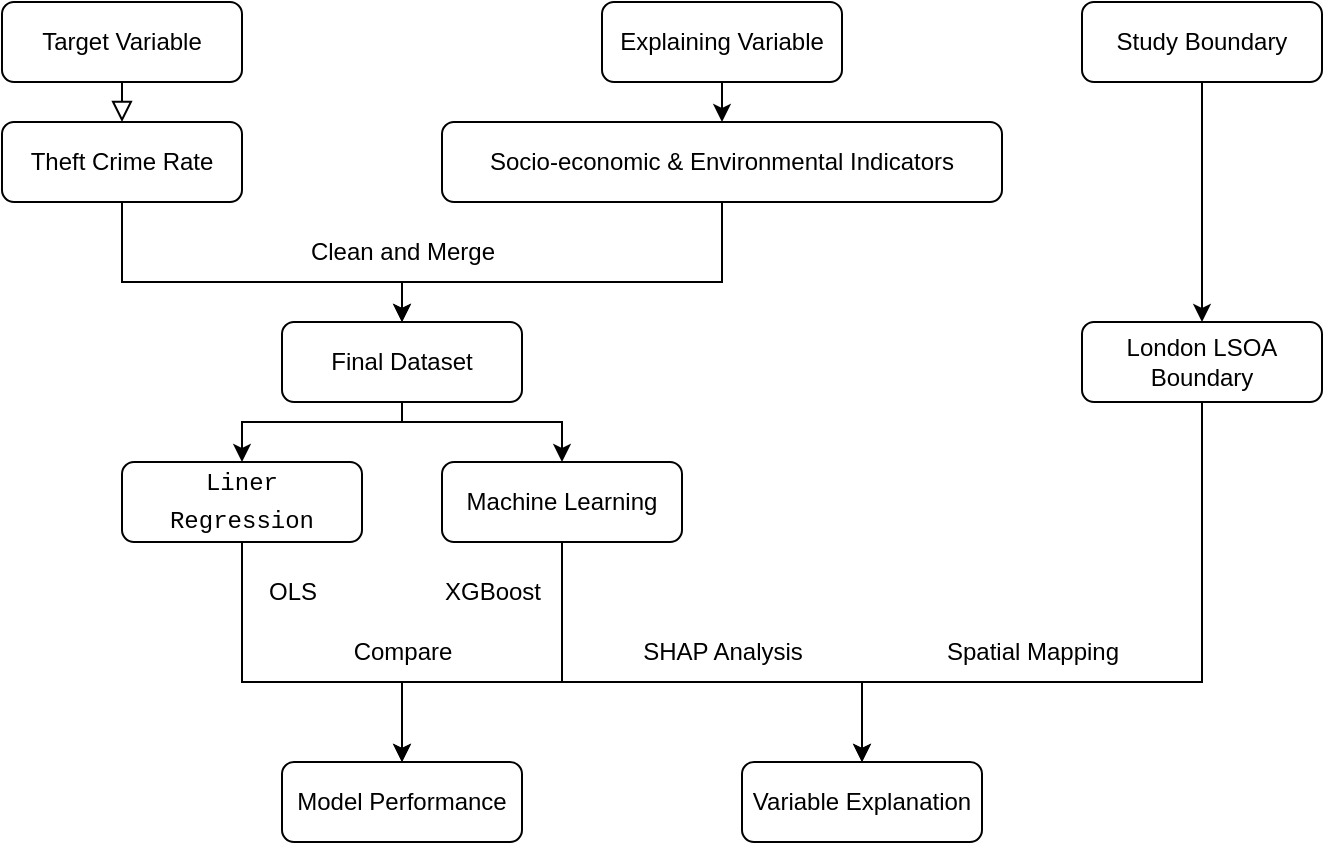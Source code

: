 <mxfile version="26.2.12">
  <diagram id="C5RBs43oDa-KdzZeNtuy" name="Page-1">
    <mxGraphModel dx="940" dy="640" grid="1" gridSize="10" guides="0" tooltips="1" connect="1" arrows="0" fold="1" page="1" pageScale="1" pageWidth="827" pageHeight="1169" math="0" shadow="0">
      <root>
        <mxCell id="WIyWlLk6GJQsqaUBKTNV-0" />
        <mxCell id="WIyWlLk6GJQsqaUBKTNV-1" parent="WIyWlLk6GJQsqaUBKTNV-0" />
        <mxCell id="WIyWlLk6GJQsqaUBKTNV-2" value="" style="rounded=0;html=1;jettySize=auto;orthogonalLoop=1;fontSize=11;endArrow=block;endFill=0;endSize=8;strokeWidth=1;shadow=0;labelBackgroundColor=none;edgeStyle=orthogonalEdgeStyle;entryX=0.5;entryY=0;entryDx=0;entryDy=0;exitX=0.5;exitY=1;exitDx=0;exitDy=0;" parent="WIyWlLk6GJQsqaUBKTNV-1" source="Tu2J5JJ2BQOoQGbamsZr-6" target="jss9VyY4IUVv2s_1Js25-2" edge="1">
          <mxGeometry relative="1" as="geometry">
            <mxPoint x="220" y="170" as="targetPoint" />
            <mxPoint x="80" y="160" as="sourcePoint" />
          </mxGeometry>
        </mxCell>
        <mxCell id="jss9VyY4IUVv2s_1Js25-0" value="Socio-economic &amp;amp; Environmental Indicators" style="rounded=1;whiteSpace=wrap;html=1;fontSize=12;glass=0;strokeWidth=1;shadow=0;" parent="WIyWlLk6GJQsqaUBKTNV-1" vertex="1">
          <mxGeometry x="240" y="200" width="280" height="40" as="geometry" />
        </mxCell>
        <mxCell id="Tu2J5JJ2BQOoQGbamsZr-36" style="edgeStyle=orthogonalEdgeStyle;rounded=0;orthogonalLoop=1;jettySize=auto;html=1;exitX=0.5;exitY=1;exitDx=0;exitDy=0;entryX=0.5;entryY=0;entryDx=0;entryDy=0;" parent="WIyWlLk6GJQsqaUBKTNV-1" source="jss9VyY4IUVv2s_1Js25-2" target="Tu2J5JJ2BQOoQGbamsZr-35" edge="1">
          <mxGeometry relative="1" as="geometry">
            <Array as="points">
              <mxPoint x="80" y="280" />
              <mxPoint x="220" y="280" />
            </Array>
          </mxGeometry>
        </mxCell>
        <mxCell id="jss9VyY4IUVv2s_1Js25-2" value="Theft Crime Rate" style="rounded=1;whiteSpace=wrap;html=1;" parent="WIyWlLk6GJQsqaUBKTNV-1" vertex="1">
          <mxGeometry x="20" y="200" width="120" height="40" as="geometry" />
        </mxCell>
        <mxCell id="Tu2J5JJ2BQOoQGbamsZr-6" value="Target Variable" style="rounded=1;whiteSpace=wrap;html=1;" parent="WIyWlLk6GJQsqaUBKTNV-1" vertex="1">
          <mxGeometry x="20" y="140" width="120" height="40" as="geometry" />
        </mxCell>
        <mxCell id="Tu2J5JJ2BQOoQGbamsZr-17" style="edgeStyle=orthogonalEdgeStyle;rounded=0;orthogonalLoop=1;jettySize=auto;html=1;exitX=0.5;exitY=1;exitDx=0;exitDy=0;entryX=0.5;entryY=0;entryDx=0;entryDy=0;" parent="WIyWlLk6GJQsqaUBKTNV-1" source="Tu2J5JJ2BQOoQGbamsZr-7" target="jss9VyY4IUVv2s_1Js25-0" edge="1">
          <mxGeometry relative="1" as="geometry" />
        </mxCell>
        <mxCell id="Tu2J5JJ2BQOoQGbamsZr-7" value="Explaining Variable" style="rounded=1;whiteSpace=wrap;html=1;" parent="WIyWlLk6GJQsqaUBKTNV-1" vertex="1">
          <mxGeometry x="320" y="140" width="120" height="40" as="geometry" />
        </mxCell>
        <mxCell id="Tu2J5JJ2BQOoQGbamsZr-29" style="edgeStyle=orthogonalEdgeStyle;rounded=0;orthogonalLoop=1;jettySize=auto;html=1;exitX=0.5;exitY=1;exitDx=0;exitDy=0;entryX=0.5;entryY=0;entryDx=0;entryDy=0;" parent="WIyWlLk6GJQsqaUBKTNV-1" source="Tu2J5JJ2BQOoQGbamsZr-9" target="Tu2J5JJ2BQOoQGbamsZr-10" edge="1">
          <mxGeometry relative="1" as="geometry" />
        </mxCell>
        <mxCell id="Tu2J5JJ2BQOoQGbamsZr-9" value="Study Boundary" style="rounded=1;whiteSpace=wrap;html=1;" parent="WIyWlLk6GJQsqaUBKTNV-1" vertex="1">
          <mxGeometry x="560" y="140" width="120" height="40" as="geometry" />
        </mxCell>
        <mxCell id="Tu2J5JJ2BQOoQGbamsZr-51" style="edgeStyle=orthogonalEdgeStyle;rounded=0;orthogonalLoop=1;jettySize=auto;html=1;exitX=0.5;exitY=1;exitDx=0;exitDy=0;entryX=0.5;entryY=0;entryDx=0;entryDy=0;" parent="WIyWlLk6GJQsqaUBKTNV-1" source="Tu2J5JJ2BQOoQGbamsZr-10" target="Tu2J5JJ2BQOoQGbamsZr-47" edge="1">
          <mxGeometry relative="1" as="geometry">
            <Array as="points">
              <mxPoint x="620" y="480" />
              <mxPoint x="450" y="480" />
            </Array>
          </mxGeometry>
        </mxCell>
        <mxCell id="Tu2J5JJ2BQOoQGbamsZr-10" value="London LSOA Boundary" style="rounded=1;whiteSpace=wrap;html=1;" parent="WIyWlLk6GJQsqaUBKTNV-1" vertex="1">
          <mxGeometry x="560" y="300" width="120" height="40" as="geometry" />
        </mxCell>
        <mxCell id="Tu2J5JJ2BQOoQGbamsZr-42" style="edgeStyle=orthogonalEdgeStyle;rounded=0;orthogonalLoop=1;jettySize=auto;html=1;exitX=0.5;exitY=1;exitDx=0;exitDy=0;entryX=0.5;entryY=0;entryDx=0;entryDy=0;" parent="WIyWlLk6GJQsqaUBKTNV-1" source="Tu2J5JJ2BQOoQGbamsZr-35" target="Tu2J5JJ2BQOoQGbamsZr-40" edge="1">
          <mxGeometry relative="1" as="geometry">
            <Array as="points">
              <mxPoint x="220" y="350" />
              <mxPoint x="140" y="350" />
            </Array>
          </mxGeometry>
        </mxCell>
        <mxCell id="Tu2J5JJ2BQOoQGbamsZr-43" style="edgeStyle=orthogonalEdgeStyle;rounded=0;orthogonalLoop=1;jettySize=auto;html=1;exitX=0.5;exitY=1;exitDx=0;exitDy=0;entryX=0.5;entryY=0;entryDx=0;entryDy=0;" parent="WIyWlLk6GJQsqaUBKTNV-1" source="Tu2J5JJ2BQOoQGbamsZr-35" target="Tu2J5JJ2BQOoQGbamsZr-41" edge="1">
          <mxGeometry relative="1" as="geometry">
            <Array as="points">
              <mxPoint x="220" y="350" />
              <mxPoint x="300" y="350" />
            </Array>
          </mxGeometry>
        </mxCell>
        <mxCell id="Tu2J5JJ2BQOoQGbamsZr-35" value="Final Dataset" style="rounded=1;whiteSpace=wrap;html=1;" parent="WIyWlLk6GJQsqaUBKTNV-1" vertex="1">
          <mxGeometry x="160" y="300" width="120" height="40" as="geometry" />
        </mxCell>
        <mxCell id="Tu2J5JJ2BQOoQGbamsZr-38" value="Clean and Merge" style="text;html=1;align=center;verticalAlign=middle;resizable=0;points=[];autosize=1;strokeColor=none;fillColor=none;" parent="WIyWlLk6GJQsqaUBKTNV-1" vertex="1">
          <mxGeometry x="160" y="250" width="120" height="30" as="geometry" />
        </mxCell>
        <mxCell id="Tu2J5JJ2BQOoQGbamsZr-39" style="edgeStyle=orthogonalEdgeStyle;rounded=0;orthogonalLoop=1;jettySize=auto;html=1;exitX=0.5;exitY=1;exitDx=0;exitDy=0;" parent="WIyWlLk6GJQsqaUBKTNV-1" source="Tu2J5JJ2BQOoQGbamsZr-35" target="Tu2J5JJ2BQOoQGbamsZr-35" edge="1">
          <mxGeometry relative="1" as="geometry" />
        </mxCell>
        <mxCell id="Tu2J5JJ2BQOoQGbamsZr-45" style="edgeStyle=orthogonalEdgeStyle;rounded=0;orthogonalLoop=1;jettySize=auto;html=1;exitX=0.5;exitY=1;exitDx=0;exitDy=0;entryX=0.5;entryY=0;entryDx=0;entryDy=0;" parent="WIyWlLk6GJQsqaUBKTNV-1" source="Tu2J5JJ2BQOoQGbamsZr-40" target="Tu2J5JJ2BQOoQGbamsZr-44" edge="1">
          <mxGeometry relative="1" as="geometry">
            <Array as="points">
              <mxPoint x="140" y="480" />
              <mxPoint x="220" y="480" />
            </Array>
          </mxGeometry>
        </mxCell>
        <mxCell id="Tu2J5JJ2BQOoQGbamsZr-40" value="&lt;div style=&quot;font-family: Consolas, &amp;quot;Courier New&amp;quot;, monospace; line-height: 19px; white-space: pre;&quot;&gt;&lt;font&gt;Liner&lt;/font&gt;&lt;/div&gt;&lt;div style=&quot;font-family: Consolas, &amp;quot;Courier New&amp;quot;, monospace; line-height: 19px; white-space: pre;&quot;&gt;&lt;span style=&quot;background-color: transparent; color: light-dark(rgb(0, 0, 0), rgb(255, 255, 255));&quot;&gt;Regression&lt;/span&gt;&lt;/div&gt;" style="rounded=1;whiteSpace=wrap;html=1;" parent="WIyWlLk6GJQsqaUBKTNV-1" vertex="1">
          <mxGeometry x="80" y="370" width="120" height="40" as="geometry" />
        </mxCell>
        <mxCell id="Tu2J5JJ2BQOoQGbamsZr-46" style="edgeStyle=orthogonalEdgeStyle;rounded=0;orthogonalLoop=1;jettySize=auto;html=1;exitX=0.5;exitY=1;exitDx=0;exitDy=0;entryX=0.5;entryY=0;entryDx=0;entryDy=0;" parent="WIyWlLk6GJQsqaUBKTNV-1" source="Tu2J5JJ2BQOoQGbamsZr-41" target="Tu2J5JJ2BQOoQGbamsZr-44" edge="1">
          <mxGeometry relative="1" as="geometry">
            <Array as="points">
              <mxPoint x="300" y="480" />
              <mxPoint x="220" y="480" />
            </Array>
          </mxGeometry>
        </mxCell>
        <mxCell id="Tu2J5JJ2BQOoQGbamsZr-48" style="edgeStyle=orthogonalEdgeStyle;rounded=0;orthogonalLoop=1;jettySize=auto;html=1;exitX=0.5;exitY=1;exitDx=0;exitDy=0;" parent="WIyWlLk6GJQsqaUBKTNV-1" source="Tu2J5JJ2BQOoQGbamsZr-41" target="Tu2J5JJ2BQOoQGbamsZr-47" edge="1">
          <mxGeometry relative="1" as="geometry">
            <Array as="points">
              <mxPoint x="300" y="480" />
              <mxPoint x="450" y="480" />
            </Array>
          </mxGeometry>
        </mxCell>
        <mxCell id="Tu2J5JJ2BQOoQGbamsZr-41" value="Machine Learning" style="rounded=1;whiteSpace=wrap;html=1;" parent="WIyWlLk6GJQsqaUBKTNV-1" vertex="1">
          <mxGeometry x="240" y="370" width="120" height="40" as="geometry" />
        </mxCell>
        <mxCell id="Tu2J5JJ2BQOoQGbamsZr-44" value="Model Performance" style="rounded=1;whiteSpace=wrap;html=1;" parent="WIyWlLk6GJQsqaUBKTNV-1" vertex="1">
          <mxGeometry x="160" y="520" width="120" height="40" as="geometry" />
        </mxCell>
        <mxCell id="Tu2J5JJ2BQOoQGbamsZr-47" value="Variable Explanation" style="rounded=1;whiteSpace=wrap;html=1;" parent="WIyWlLk6GJQsqaUBKTNV-1" vertex="1">
          <mxGeometry x="390" y="520" width="120" height="40" as="geometry" />
        </mxCell>
        <mxCell id="Tu2J5JJ2BQOoQGbamsZr-49" value="SHAP Analysis" style="text;html=1;align=center;verticalAlign=middle;resizable=0;points=[];autosize=1;strokeColor=none;fillColor=none;" parent="WIyWlLk6GJQsqaUBKTNV-1" vertex="1">
          <mxGeometry x="330" y="450" width="100" height="30" as="geometry" />
        </mxCell>
        <mxCell id="Tu2J5JJ2BQOoQGbamsZr-50" value="Compare" style="text;html=1;align=center;verticalAlign=middle;resizable=0;points=[];autosize=1;strokeColor=none;fillColor=none;" parent="WIyWlLk6GJQsqaUBKTNV-1" vertex="1">
          <mxGeometry x="185" y="450" width="70" height="30" as="geometry" />
        </mxCell>
        <mxCell id="Tu2J5JJ2BQOoQGbamsZr-52" value="Spatial Mapping" style="text;html=1;align=center;verticalAlign=middle;resizable=0;points=[];autosize=1;strokeColor=none;fillColor=none;" parent="WIyWlLk6GJQsqaUBKTNV-1" vertex="1">
          <mxGeometry x="480" y="450" width="110" height="30" as="geometry" />
        </mxCell>
        <mxCell id="Tu2J5JJ2BQOoQGbamsZr-59" style="edgeStyle=orthogonalEdgeStyle;rounded=0;orthogonalLoop=1;jettySize=auto;html=1;exitX=0.5;exitY=1;exitDx=0;exitDy=0;entryX=0.5;entryY=0;entryDx=0;entryDy=0;" parent="WIyWlLk6GJQsqaUBKTNV-1" source="jss9VyY4IUVv2s_1Js25-0" target="Tu2J5JJ2BQOoQGbamsZr-35" edge="1">
          <mxGeometry relative="1" as="geometry">
            <mxPoint x="380" y="290" as="sourcePoint" />
            <Array as="points">
              <mxPoint x="380" y="280" />
              <mxPoint x="220" y="280" />
            </Array>
          </mxGeometry>
        </mxCell>
        <mxCell id="Tu2J5JJ2BQOoQGbamsZr-60" value="XGBoost" style="text;html=1;align=center;verticalAlign=middle;resizable=0;points=[];autosize=1;strokeColor=none;fillColor=none;" parent="WIyWlLk6GJQsqaUBKTNV-1" vertex="1">
          <mxGeometry x="230" y="420" width="70" height="30" as="geometry" />
        </mxCell>
        <mxCell id="Tu2J5JJ2BQOoQGbamsZr-61" value="OLS" style="text;html=1;align=center;verticalAlign=middle;resizable=0;points=[];autosize=1;strokeColor=none;fillColor=none;" parent="WIyWlLk6GJQsqaUBKTNV-1" vertex="1">
          <mxGeometry x="140" y="420" width="50" height="30" as="geometry" />
        </mxCell>
      </root>
    </mxGraphModel>
  </diagram>
</mxfile>
